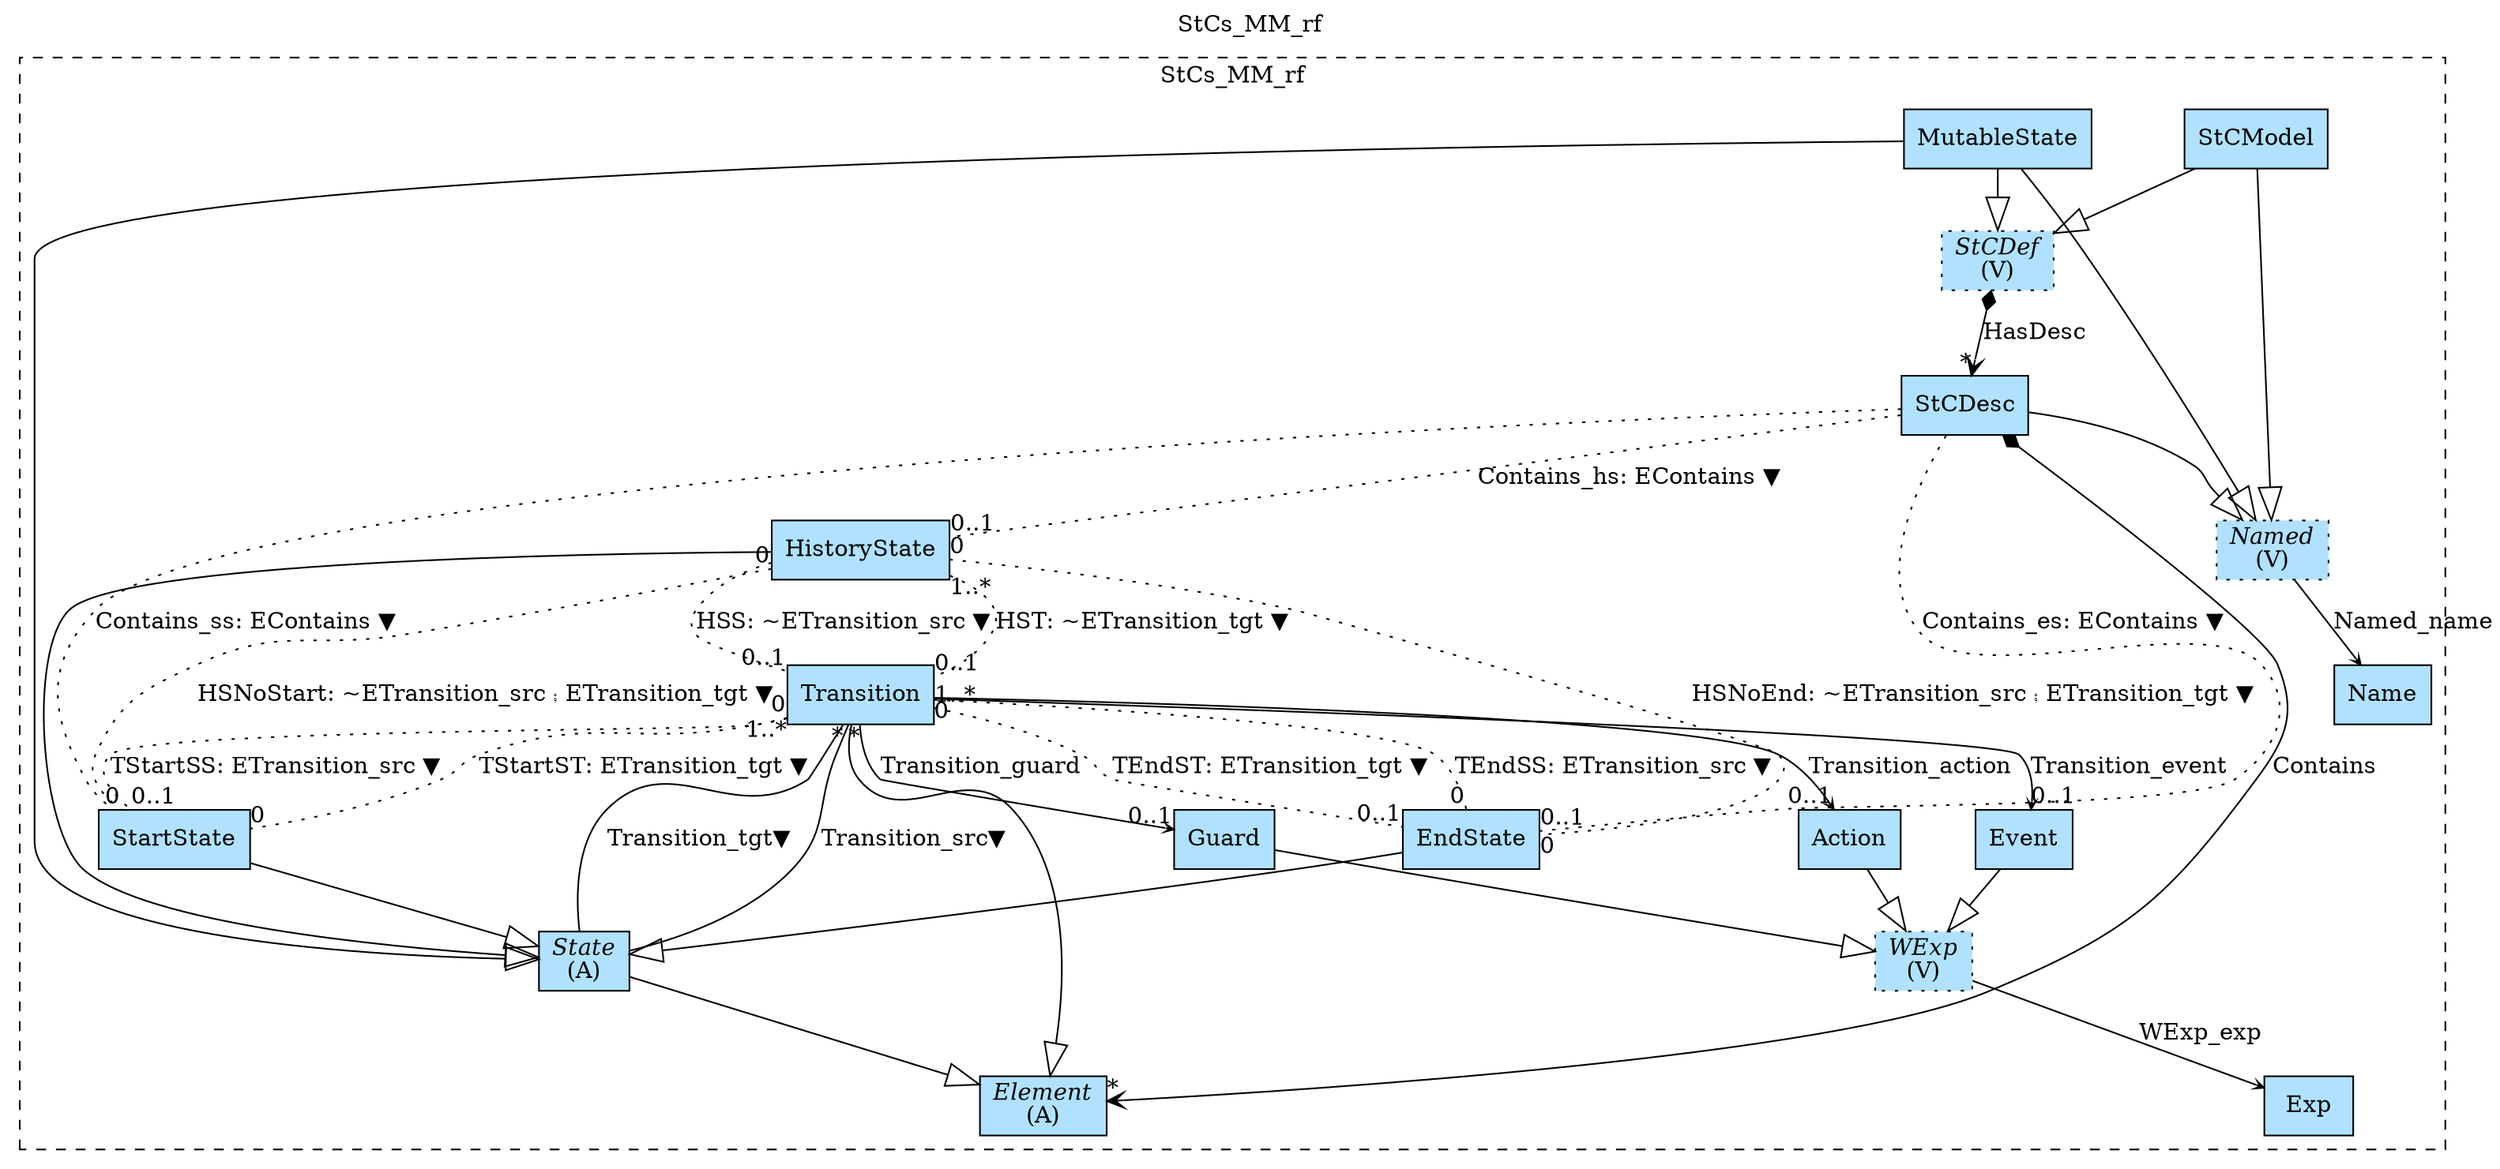 digraph {graph[label=StCs_MM_rf,labelloc=tl,labelfontsize=12];
subgraph cluster_StCs_MM_rf{style=dashed;label=StCs_MM_rf;
"State"[shape=record,fillcolor=lightskyblue1,style = filled,label=<{<I>State</I><br/>(A)}>];
"EndState"[shape=record,fillcolor=lightskyblue1,style = filled,label="EndState"];
"StartState"[shape=record,fillcolor=lightskyblue1,style = filled,label="StartState"];
"HistoryState"[shape=record,fillcolor=lightskyblue1,style = filled,label="HistoryState"];
"MutableState"[shape=record,fillcolor=lightskyblue1,style = filled,label="MutableState"];
"Transition"[shape=record,fillcolor=lightskyblue1,style = filled,label="Transition"];
"Event"[shape=record,fillcolor=lightskyblue1,style = filled,label="Event"];
"Guard"[shape=record,fillcolor=lightskyblue1,style = filled,label="Guard"];
"Action"[shape=record,fillcolor=lightskyblue1,style = filled,label="Action"];
"Exp"[shape=record,fillcolor=lightskyblue1,style = filled,label="Exp"];
"WExp"[shape=record,fillcolor=lightskyblue1,style ="filled,dotted",label=<{<I>WExp</I><br/>(V)}>];
"Named"[shape=record,fillcolor=lightskyblue1,style ="filled,dotted",label=<{<I>Named</I><br/>(V)}>];
"Name"[shape=record,fillcolor=lightskyblue1,style = filled,label="Name"];
"Element"[shape=record,fillcolor=lightskyblue1,style = filled,label=<{<I>Element</I><br/>(A)}>];
"StCDesc"[shape=record,fillcolor=lightskyblue1,style = filled,label="StCDesc"];
"StCDef"[shape=record,fillcolor=lightskyblue1,style ="filled,dotted",label=<{<I>StCDef</I><br/>(V)}>];
"StCModel"[shape=record,fillcolor=lightskyblue1,style = filled,label="StCModel"];

"StCDef"->"StCDesc"[label="HasDesc",arrowhead=vee,arrowtail=diamond,dir=both,headlabel="*"];
"StCDesc"->"Element"[label="Contains",arrowhead=vee,arrowtail=diamond,dir=both,headlabel="*"];
"Named"->"Name"[label="Named_name",arrowhead=vee,headlabel="",arrowsize=.5];
"StCDesc"->"Named"[arrowhead=onormal,arrowsize=2.0];
"StCModel"->"Named"[arrowhead=onormal,arrowsize=2.0];
"StCModel"->"StCDef"[arrowhead=onormal,arrowsize=2.0];
"StCDesc"->"EndState"[label="Contains_es: EContains ▼",dir=none,taillabel="",headlabel="0..1",style=dotted];
"StCDesc"->"StartState"[label="Contains_ss: EContains ▼",dir=none,taillabel="",headlabel="",style=dotted];
"StCDesc"->"HistoryState"[label="Contains_hs: EContains ▼",dir=none,taillabel="",headlabel="0..1",style=dotted];
"Transition"->"EndState"[label="TEndSS: ETransition_src ▼",dir=none,taillabel="0",headlabel="0",style=dotted];
"Transition"->"EndState"[label="TEndST: ETransition_tgt ▼",dir=none,taillabel="1..*",headlabel="0..1",style=dotted];
"Transition"->"StartState"[label="TStartSS: ETransition_src ▼",dir=none,taillabel="1..*",headlabel="0..1",style=dotted];
"Transition"->"StartState"[label="TStartST: ETransition_tgt ▼",dir=none,taillabel="0",headlabel="0",style=dotted];
"HistoryState"->"Transition"[label="HSS: ~ETransition_src ▼",dir=none,taillabel="",headlabel="0..1",style=dotted];
"HistoryState"->"Transition"[label="HST: ~ETransition_tgt ▼",dir=none,taillabel="1..*",headlabel="0..1",style=dotted];
"HistoryState"->"StartState"[label="HSNoStart: ~ETransition_src ⨾ ETransition_tgt ▼",dir=none,taillabel="0",headlabel="0",style=dotted];
"HistoryState"->"EndState"[label="HSNoEnd: ~ETransition_src ⨾ ETransition_tgt ▼",dir=none,taillabel="0",headlabel="0",style=dotted];
"Action"->"WExp"[arrowhead=onormal,arrowsize=2.0];
"Guard"->"WExp"[arrowhead=onormal,arrowsize=2.0];
"Event"->"WExp"[arrowhead=onormal,arrowsize=2.0];
"WExp"->"Exp"[label="WExp_exp",arrowhead=vee,headlabel="",arrowsize=.5];
"Transition"->"Element"[arrowhead=onormal,arrowsize=2.0];
"Transition"->"Action"[label="Transition_action",arrowhead=vee,headlabel="0..1",arrowsize=.5];
"Transition"->"Guard"[label="Transition_guard",arrowhead=vee,headlabel="0..1",arrowsize=.5];
"Transition"->"Event"[label="Transition_event",arrowhead=vee,headlabel="0..1",arrowsize=.5];
"Transition"->"State"[label="Transition_tgt▼",dir=none,taillabel="*",headlabel=""];
"Transition"->"State"[label="Transition_src▼",dir=none,taillabel="*",headlabel=""];
"MutableState"->"StCDef"[arrowhead=onormal,arrowsize=2.0];
"MutableState"->"Named"[arrowhead=onormal,arrowsize=2.0];
"MutableState"->"State"[arrowhead=onormal,arrowsize=2.0];
"HistoryState"->"State"[arrowhead=onormal,arrowsize=2.0];
"StartState"->"State"[arrowhead=onormal,arrowsize=2.0];
"EndState"->"State"[arrowhead=onormal,arrowsize=2.0];
"State"->"Element"[arrowhead=onormal,arrowsize=2.0];

}
}